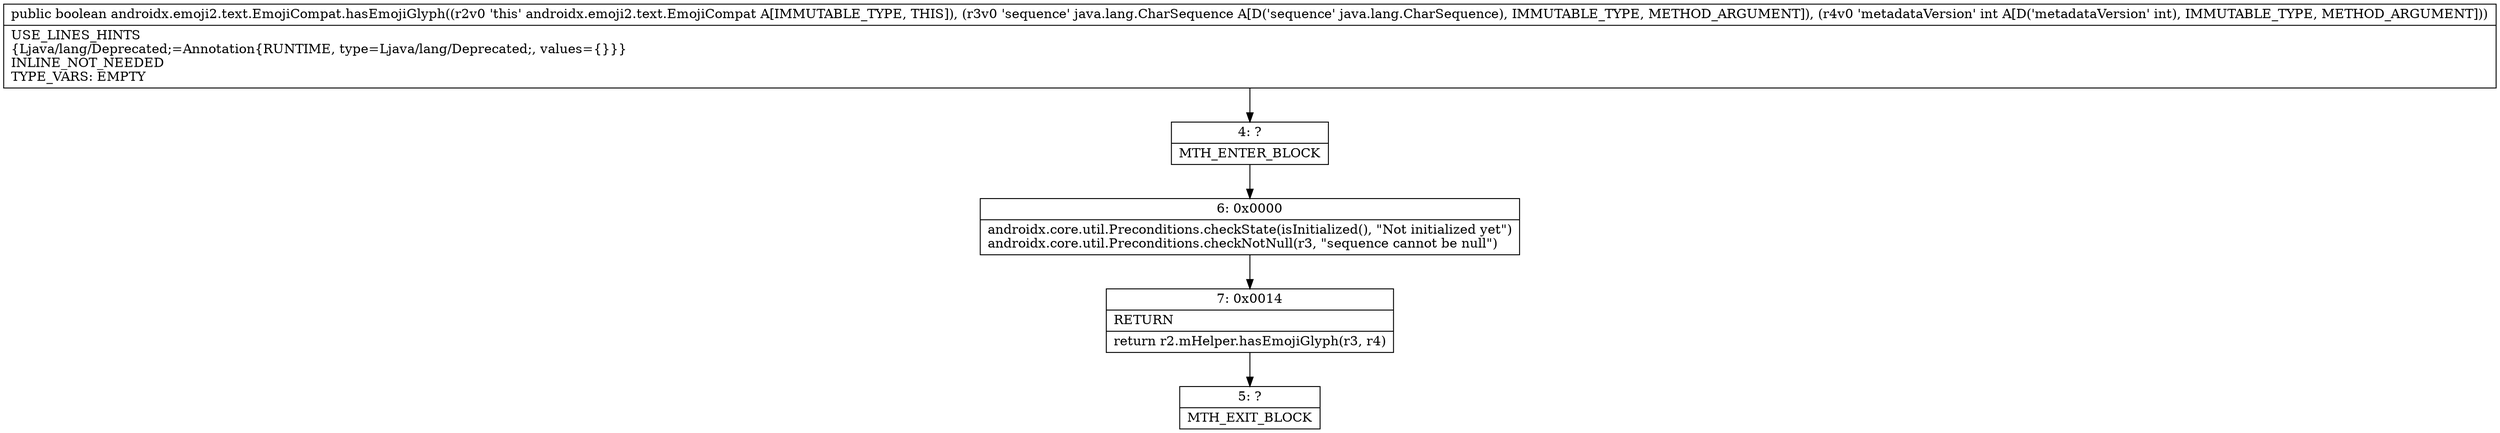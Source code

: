 digraph "CFG forandroidx.emoji2.text.EmojiCompat.hasEmojiGlyph(Ljava\/lang\/CharSequence;I)Z" {
Node_4 [shape=record,label="{4\:\ ?|MTH_ENTER_BLOCK\l}"];
Node_6 [shape=record,label="{6\:\ 0x0000|androidx.core.util.Preconditions.checkState(isInitialized(), \"Not initialized yet\")\landroidx.core.util.Preconditions.checkNotNull(r3, \"sequence cannot be null\")\l}"];
Node_7 [shape=record,label="{7\:\ 0x0014|RETURN\l|return r2.mHelper.hasEmojiGlyph(r3, r4)\l}"];
Node_5 [shape=record,label="{5\:\ ?|MTH_EXIT_BLOCK\l}"];
MethodNode[shape=record,label="{public boolean androidx.emoji2.text.EmojiCompat.hasEmojiGlyph((r2v0 'this' androidx.emoji2.text.EmojiCompat A[IMMUTABLE_TYPE, THIS]), (r3v0 'sequence' java.lang.CharSequence A[D('sequence' java.lang.CharSequence), IMMUTABLE_TYPE, METHOD_ARGUMENT]), (r4v0 'metadataVersion' int A[D('metadataVersion' int), IMMUTABLE_TYPE, METHOD_ARGUMENT]))  | USE_LINES_HINTS\l\{Ljava\/lang\/Deprecated;=Annotation\{RUNTIME, type=Ljava\/lang\/Deprecated;, values=\{\}\}\}\lINLINE_NOT_NEEDED\lTYPE_VARS: EMPTY\l}"];
MethodNode -> Node_4;Node_4 -> Node_6;
Node_6 -> Node_7;
Node_7 -> Node_5;
}

